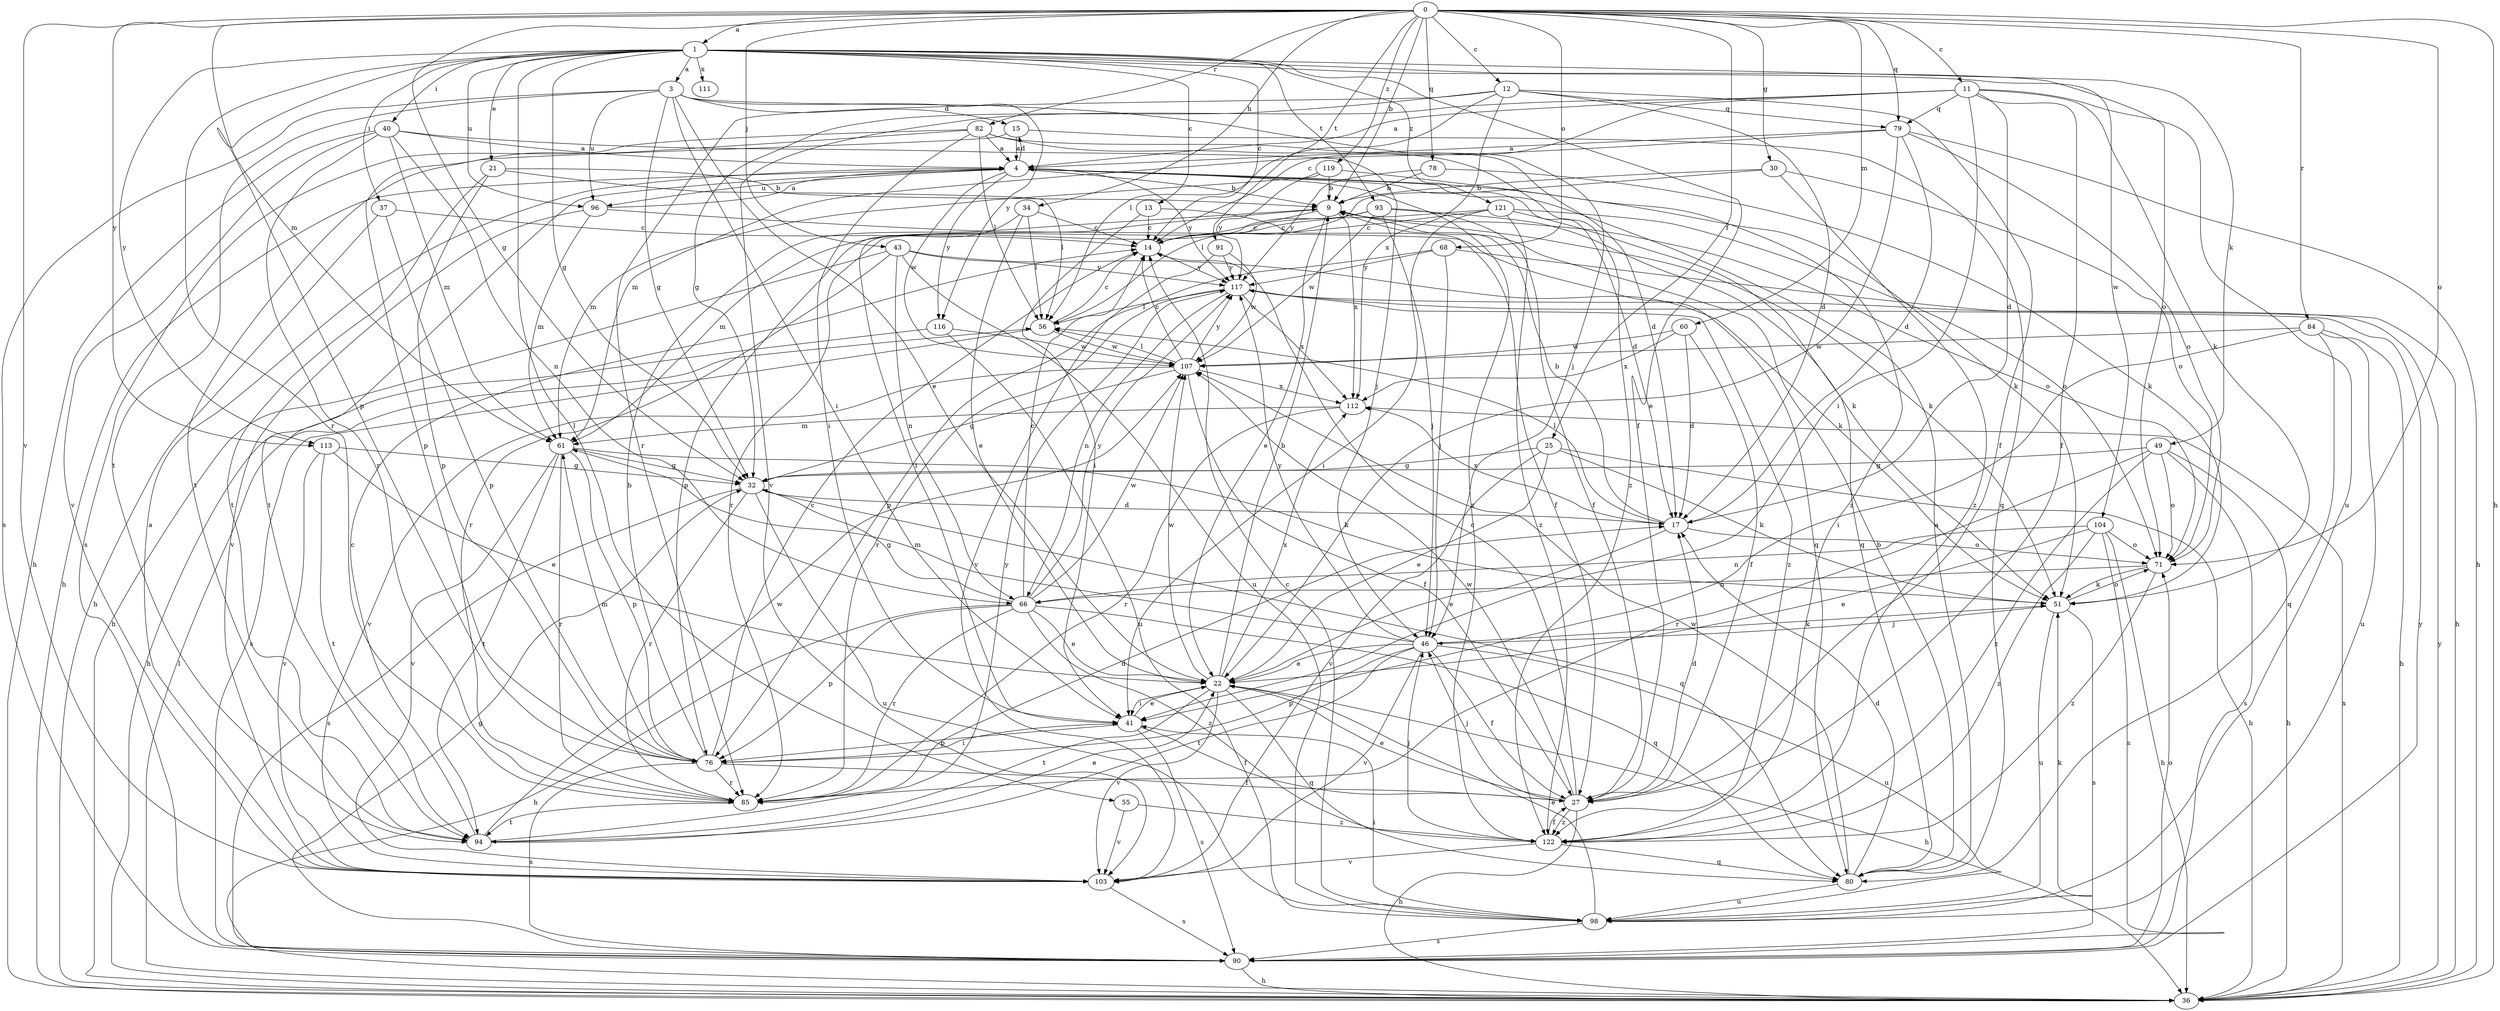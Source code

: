 strict digraph  {
0;
1;
3;
4;
9;
11;
12;
13;
14;
15;
17;
21;
22;
25;
27;
30;
32;
34;
36;
37;
40;
41;
43;
46;
49;
51;
55;
56;
60;
61;
66;
68;
71;
76;
78;
79;
80;
82;
84;
85;
90;
91;
93;
94;
96;
98;
103;
104;
107;
111;
112;
113;
116;
117;
119;
121;
122;
0 -> 1  [label=a];
0 -> 9  [label=b];
0 -> 11  [label=c];
0 -> 12  [label=c];
0 -> 25  [label=f];
0 -> 30  [label=g];
0 -> 32  [label=g];
0 -> 34  [label=h];
0 -> 36  [label=h];
0 -> 43  [label=j];
0 -> 60  [label=m];
0 -> 61  [label=m];
0 -> 68  [label=o];
0 -> 71  [label=o];
0 -> 78  [label=q];
0 -> 79  [label=q];
0 -> 82  [label=r];
0 -> 84  [label=r];
0 -> 91  [label=t];
0 -> 103  [label=v];
0 -> 113  [label=y];
0 -> 119  [label=z];
1 -> 3  [label=a];
1 -> 13  [label=c];
1 -> 14  [label=c];
1 -> 21  [label=e];
1 -> 27  [label=f];
1 -> 32  [label=g];
1 -> 37  [label=i];
1 -> 40  [label=i];
1 -> 49  [label=k];
1 -> 55  [label=l];
1 -> 71  [label=o];
1 -> 76  [label=p];
1 -> 85  [label=r];
1 -> 93  [label=t];
1 -> 96  [label=u];
1 -> 104  [label=w];
1 -> 111  [label=x];
1 -> 113  [label=y];
1 -> 121  [label=z];
3 -> 15  [label=d];
3 -> 22  [label=e];
3 -> 32  [label=g];
3 -> 41  [label=i];
3 -> 46  [label=j];
3 -> 90  [label=s];
3 -> 94  [label=t];
3 -> 96  [label=u];
3 -> 116  [label=y];
4 -> 9  [label=b];
4 -> 15  [label=d];
4 -> 17  [label=d];
4 -> 36  [label=h];
4 -> 51  [label=k];
4 -> 94  [label=t];
4 -> 96  [label=u];
4 -> 107  [label=w];
4 -> 116  [label=y];
4 -> 117  [label=y];
4 -> 122  [label=z];
9 -> 14  [label=c];
9 -> 22  [label=e];
9 -> 51  [label=k];
9 -> 71  [label=o];
9 -> 76  [label=p];
9 -> 112  [label=x];
11 -> 4  [label=a];
11 -> 14  [label=c];
11 -> 17  [label=d];
11 -> 27  [label=f];
11 -> 41  [label=i];
11 -> 51  [label=k];
11 -> 79  [label=q];
11 -> 98  [label=u];
11 -> 103  [label=v];
12 -> 17  [label=d];
12 -> 27  [label=f];
12 -> 32  [label=g];
12 -> 56  [label=l];
12 -> 79  [label=q];
12 -> 85  [label=r];
12 -> 112  [label=x];
13 -> 14  [label=c];
13 -> 27  [label=f];
13 -> 41  [label=i];
14 -> 117  [label=y];
15 -> 4  [label=a];
15 -> 80  [label=q];
15 -> 94  [label=t];
17 -> 9  [label=b];
17 -> 22  [label=e];
17 -> 56  [label=l];
17 -> 71  [label=o];
17 -> 112  [label=x];
21 -> 9  [label=b];
21 -> 56  [label=l];
21 -> 76  [label=p];
21 -> 94  [label=t];
22 -> 9  [label=b];
22 -> 36  [label=h];
22 -> 41  [label=i];
22 -> 80  [label=q];
22 -> 94  [label=t];
22 -> 103  [label=v];
22 -> 107  [label=w];
22 -> 112  [label=x];
25 -> 22  [label=e];
25 -> 32  [label=g];
25 -> 36  [label=h];
25 -> 51  [label=k];
25 -> 103  [label=v];
27 -> 14  [label=c];
27 -> 17  [label=d];
27 -> 22  [label=e];
27 -> 36  [label=h];
27 -> 46  [label=j];
27 -> 107  [label=w];
27 -> 122  [label=z];
30 -> 9  [label=b];
30 -> 56  [label=l];
30 -> 71  [label=o];
30 -> 122  [label=z];
32 -> 17  [label=d];
32 -> 80  [label=q];
32 -> 85  [label=r];
32 -> 90  [label=s];
32 -> 98  [label=u];
34 -> 14  [label=c];
34 -> 22  [label=e];
34 -> 41  [label=i];
34 -> 56  [label=l];
36 -> 56  [label=l];
36 -> 112  [label=x];
36 -> 117  [label=y];
37 -> 14  [label=c];
37 -> 36  [label=h];
37 -> 76  [label=p];
40 -> 4  [label=a];
40 -> 36  [label=h];
40 -> 46  [label=j];
40 -> 61  [label=m];
40 -> 66  [label=n];
40 -> 85  [label=r];
40 -> 103  [label=v];
41 -> 22  [label=e];
41 -> 27  [label=f];
41 -> 76  [label=p];
41 -> 90  [label=s];
43 -> 36  [label=h];
43 -> 51  [label=k];
43 -> 66  [label=n];
43 -> 85  [label=r];
43 -> 98  [label=u];
43 -> 117  [label=y];
46 -> 22  [label=e];
46 -> 27  [label=f];
46 -> 51  [label=k];
46 -> 61  [label=m];
46 -> 76  [label=p];
46 -> 94  [label=t];
46 -> 98  [label=u];
46 -> 103  [label=v];
46 -> 117  [label=y];
49 -> 32  [label=g];
49 -> 36  [label=h];
49 -> 71  [label=o];
49 -> 85  [label=r];
49 -> 90  [label=s];
49 -> 122  [label=z];
51 -> 46  [label=j];
51 -> 71  [label=o];
51 -> 90  [label=s];
51 -> 98  [label=u];
55 -> 103  [label=v];
55 -> 122  [label=z];
56 -> 14  [label=c];
56 -> 90  [label=s];
56 -> 107  [label=w];
60 -> 17  [label=d];
60 -> 27  [label=f];
60 -> 107  [label=w];
60 -> 112  [label=x];
61 -> 32  [label=g];
61 -> 51  [label=k];
61 -> 76  [label=p];
61 -> 85  [label=r];
61 -> 94  [label=t];
61 -> 103  [label=v];
66 -> 14  [label=c];
66 -> 22  [label=e];
66 -> 32  [label=g];
66 -> 36  [label=h];
66 -> 76  [label=p];
66 -> 80  [label=q];
66 -> 85  [label=r];
66 -> 107  [label=w];
66 -> 117  [label=y];
66 -> 122  [label=z];
68 -> 36  [label=h];
68 -> 46  [label=j];
68 -> 76  [label=p];
68 -> 117  [label=y];
71 -> 51  [label=k];
71 -> 66  [label=n];
71 -> 122  [label=z];
76 -> 9  [label=b];
76 -> 14  [label=c];
76 -> 27  [label=f];
76 -> 41  [label=i];
76 -> 61  [label=m];
76 -> 85  [label=r];
76 -> 90  [label=s];
78 -> 9  [label=b];
78 -> 51  [label=k];
78 -> 117  [label=y];
79 -> 4  [label=a];
79 -> 17  [label=d];
79 -> 22  [label=e];
79 -> 36  [label=h];
79 -> 61  [label=m];
79 -> 71  [label=o];
80 -> 4  [label=a];
80 -> 9  [label=b];
80 -> 17  [label=d];
80 -> 98  [label=u];
80 -> 107  [label=w];
82 -> 4  [label=a];
82 -> 17  [label=d];
82 -> 41  [label=i];
82 -> 56  [label=l];
82 -> 76  [label=p];
82 -> 90  [label=s];
82 -> 122  [label=z];
84 -> 36  [label=h];
84 -> 41  [label=i];
84 -> 80  [label=q];
84 -> 98  [label=u];
84 -> 107  [label=w];
85 -> 17  [label=d];
85 -> 94  [label=t];
90 -> 32  [label=g];
90 -> 36  [label=h];
90 -> 71  [label=o];
90 -> 117  [label=y];
91 -> 103  [label=v];
91 -> 107  [label=w];
91 -> 117  [label=y];
93 -> 14  [label=c];
93 -> 27  [label=f];
93 -> 46  [label=j];
93 -> 51  [label=k];
93 -> 61  [label=m];
93 -> 107  [label=w];
94 -> 14  [label=c];
94 -> 22  [label=e];
94 -> 107  [label=w];
94 -> 117  [label=y];
96 -> 4  [label=a];
96 -> 61  [label=m];
96 -> 80  [label=q];
96 -> 103  [label=v];
98 -> 14  [label=c];
98 -> 22  [label=e];
98 -> 41  [label=i];
98 -> 51  [label=k];
98 -> 90  [label=s];
103 -> 4  [label=a];
103 -> 90  [label=s];
104 -> 22  [label=e];
104 -> 36  [label=h];
104 -> 66  [label=n];
104 -> 71  [label=o];
104 -> 90  [label=s];
104 -> 122  [label=z];
107 -> 14  [label=c];
107 -> 27  [label=f];
107 -> 32  [label=g];
107 -> 56  [label=l];
107 -> 103  [label=v];
107 -> 112  [label=x];
107 -> 117  [label=y];
112 -> 61  [label=m];
112 -> 85  [label=r];
113 -> 22  [label=e];
113 -> 32  [label=g];
113 -> 94  [label=t];
113 -> 103  [label=v];
116 -> 36  [label=h];
116 -> 98  [label=u];
116 -> 107  [label=w];
117 -> 56  [label=l];
117 -> 66  [label=n];
117 -> 85  [label=r];
117 -> 112  [label=x];
117 -> 122  [label=z];
119 -> 9  [label=b];
119 -> 61  [label=m];
119 -> 117  [label=y];
119 -> 122  [label=z];
121 -> 14  [label=c];
121 -> 41  [label=i];
121 -> 71  [label=o];
121 -> 80  [label=q];
121 -> 85  [label=r];
121 -> 122  [label=z];
122 -> 27  [label=f];
122 -> 46  [label=j];
122 -> 80  [label=q];
122 -> 103  [label=v];
}
